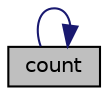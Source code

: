 digraph "count"
{
 // INTERACTIVE_SVG=YES
 // LATEX_PDF_SIZE
  edge [fontname="Helvetica",fontsize="10",labelfontname="Helvetica",labelfontsize="10"];
  node [fontname="Helvetica",fontsize="10",shape=record];
  rankdir="LR";
  Node1 [label="count",height=0.2,width=0.4,color="black", fillcolor="grey75", style="filled", fontcolor="black",tooltip="Counts occurrences of a substring within a string."];
  Node1 -> Node1 [color="midnightblue",fontsize="10",style="solid",fontname="Helvetica"];
}

